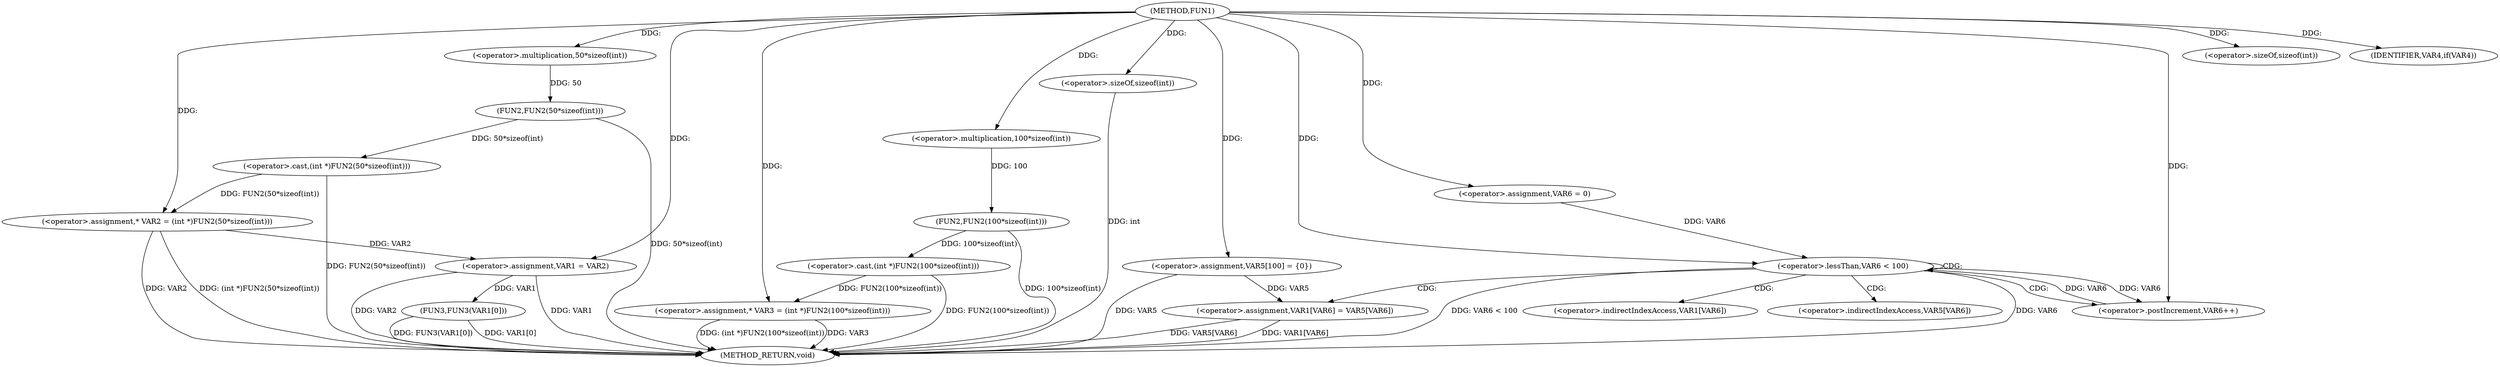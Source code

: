 digraph FUN1 {  
"1000100" [label = "(METHOD,FUN1)" ]
"1000156" [label = "(METHOD_RETURN,void)" ]
"1000104" [label = "(<operator>.assignment,* VAR2 = (int *)FUN2(50*sizeof(int)))" ]
"1000106" [label = "(<operator>.cast,(int *)FUN2(50*sizeof(int)))" ]
"1000108" [label = "(FUN2,FUN2(50*sizeof(int)))" ]
"1000109" [label = "(<operator>.multiplication,50*sizeof(int))" ]
"1000111" [label = "(<operator>.sizeOf,sizeof(int))" ]
"1000114" [label = "(<operator>.assignment,* VAR3 = (int *)FUN2(100*sizeof(int)))" ]
"1000116" [label = "(<operator>.cast,(int *)FUN2(100*sizeof(int)))" ]
"1000118" [label = "(FUN2,FUN2(100*sizeof(int)))" ]
"1000119" [label = "(<operator>.multiplication,100*sizeof(int))" ]
"1000121" [label = "(<operator>.sizeOf,sizeof(int))" ]
"1000124" [label = "(IDENTIFIER,VAR4,if(VAR4))" ]
"1000126" [label = "(<operator>.assignment,VAR1 = VAR2)" ]
"1000131" [label = "(<operator>.assignment,VAR5[100] = {0})" ]
"1000136" [label = "(<operator>.assignment,VAR6 = 0)" ]
"1000139" [label = "(<operator>.lessThan,VAR6 < 100)" ]
"1000142" [label = "(<operator>.postIncrement,VAR6++)" ]
"1000145" [label = "(<operator>.assignment,VAR1[VAR6] = VAR5[VAR6])" ]
"1000152" [label = "(FUN3,FUN3(VAR1[0]))" ]
"1000146" [label = "(<operator>.indirectIndexAccess,VAR1[VAR6])" ]
"1000149" [label = "(<operator>.indirectIndexAccess,VAR5[VAR6])" ]
  "1000106" -> "1000156"  [ label = "DDG: FUN2(50*sizeof(int))"] 
  "1000104" -> "1000156"  [ label = "DDG: VAR2"] 
  "1000145" -> "1000156"  [ label = "DDG: VAR5[VAR6]"] 
  "1000116" -> "1000156"  [ label = "DDG: FUN2(100*sizeof(int))"] 
  "1000126" -> "1000156"  [ label = "DDG: VAR2"] 
  "1000118" -> "1000156"  [ label = "DDG: 100*sizeof(int)"] 
  "1000145" -> "1000156"  [ label = "DDG: VAR1[VAR6]"] 
  "1000114" -> "1000156"  [ label = "DDG: (int *)FUN2(100*sizeof(int))"] 
  "1000131" -> "1000156"  [ label = "DDG: VAR5"] 
  "1000139" -> "1000156"  [ label = "DDG: VAR6 < 100"] 
  "1000139" -> "1000156"  [ label = "DDG: VAR6"] 
  "1000152" -> "1000156"  [ label = "DDG: FUN3(VAR1[0])"] 
  "1000114" -> "1000156"  [ label = "DDG: VAR3"] 
  "1000126" -> "1000156"  [ label = "DDG: VAR1"] 
  "1000152" -> "1000156"  [ label = "DDG: VAR1[0]"] 
  "1000121" -> "1000156"  [ label = "DDG: int"] 
  "1000104" -> "1000156"  [ label = "DDG: (int *)FUN2(50*sizeof(int))"] 
  "1000108" -> "1000156"  [ label = "DDG: 50*sizeof(int)"] 
  "1000106" -> "1000104"  [ label = "DDG: FUN2(50*sizeof(int))"] 
  "1000100" -> "1000104"  [ label = "DDG: "] 
  "1000108" -> "1000106"  [ label = "DDG: 50*sizeof(int)"] 
  "1000109" -> "1000108"  [ label = "DDG: 50"] 
  "1000100" -> "1000109"  [ label = "DDG: "] 
  "1000100" -> "1000111"  [ label = "DDG: "] 
  "1000116" -> "1000114"  [ label = "DDG: FUN2(100*sizeof(int))"] 
  "1000100" -> "1000114"  [ label = "DDG: "] 
  "1000118" -> "1000116"  [ label = "DDG: 100*sizeof(int)"] 
  "1000119" -> "1000118"  [ label = "DDG: 100"] 
  "1000100" -> "1000119"  [ label = "DDG: "] 
  "1000100" -> "1000121"  [ label = "DDG: "] 
  "1000100" -> "1000124"  [ label = "DDG: "] 
  "1000104" -> "1000126"  [ label = "DDG: VAR2"] 
  "1000100" -> "1000126"  [ label = "DDG: "] 
  "1000100" -> "1000131"  [ label = "DDG: "] 
  "1000100" -> "1000136"  [ label = "DDG: "] 
  "1000142" -> "1000139"  [ label = "DDG: VAR6"] 
  "1000136" -> "1000139"  [ label = "DDG: VAR6"] 
  "1000100" -> "1000139"  [ label = "DDG: "] 
  "1000139" -> "1000142"  [ label = "DDG: VAR6"] 
  "1000100" -> "1000142"  [ label = "DDG: "] 
  "1000131" -> "1000145"  [ label = "DDG: VAR5"] 
  "1000126" -> "1000152"  [ label = "DDG: VAR1"] 
  "1000139" -> "1000142"  [ label = "CDG: "] 
  "1000139" -> "1000145"  [ label = "CDG: "] 
  "1000139" -> "1000139"  [ label = "CDG: "] 
  "1000139" -> "1000146"  [ label = "CDG: "] 
  "1000139" -> "1000149"  [ label = "CDG: "] 
}
